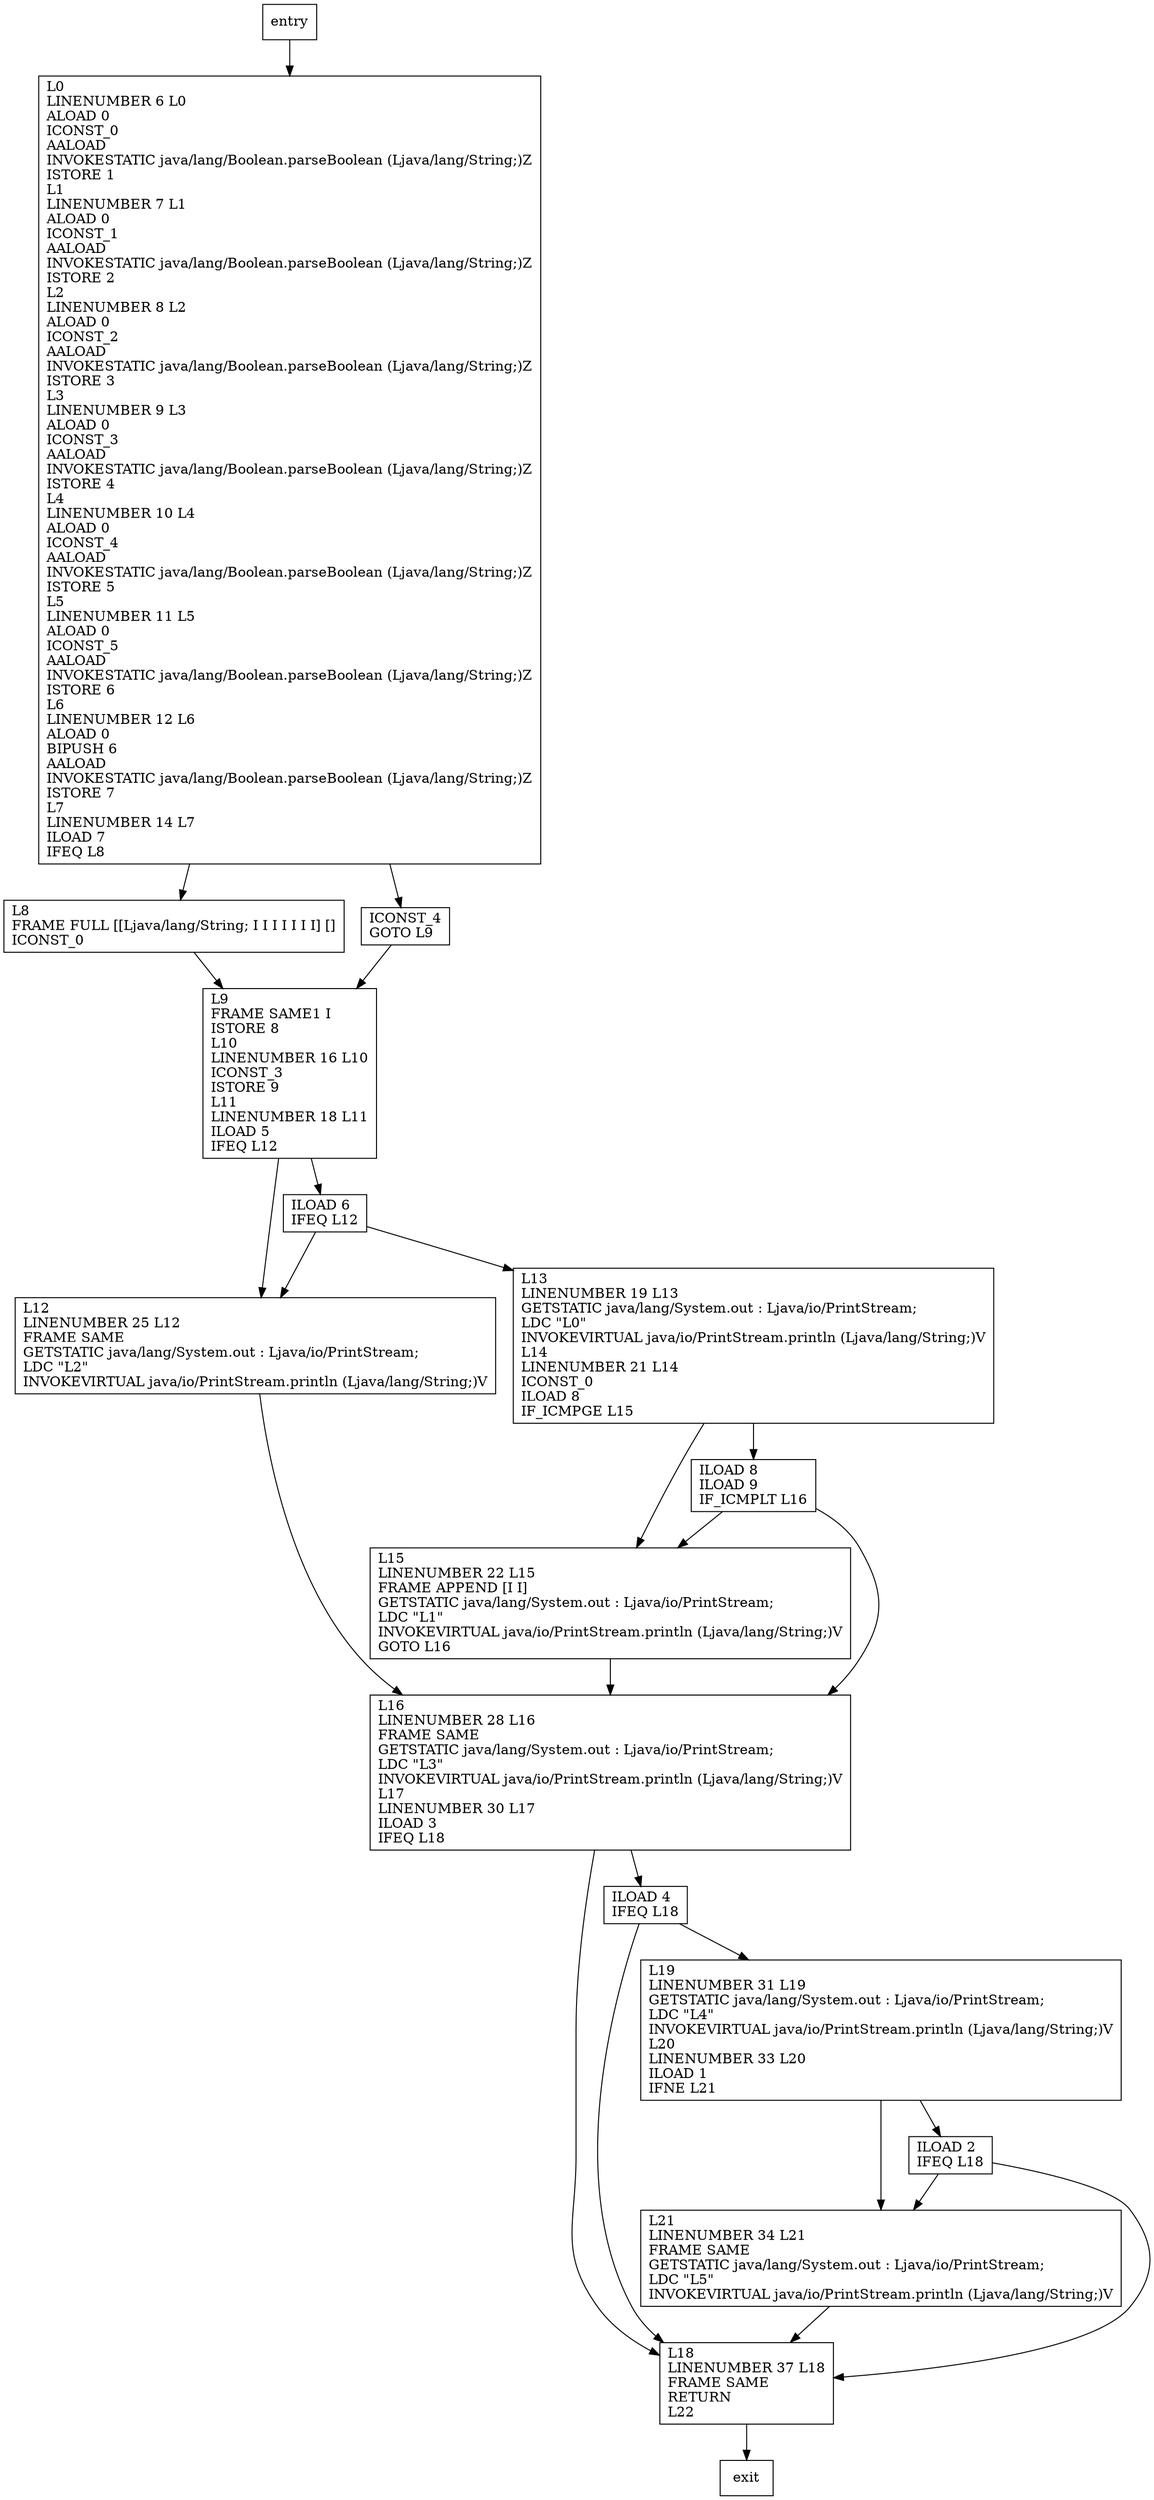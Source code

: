 digraph main {
node [shape=record];
671471369 [label="L8\lFRAME FULL [[Ljava/lang/String; I I I I I I I] []\lICONST_0\l"];
1846501247 [label="L0\lLINENUMBER 6 L0\lALOAD 0\lICONST_0\lAALOAD\lINVOKESTATIC java/lang/Boolean.parseBoolean (Ljava/lang/String;)Z\lISTORE 1\lL1\lLINENUMBER 7 L1\lALOAD 0\lICONST_1\lAALOAD\lINVOKESTATIC java/lang/Boolean.parseBoolean (Ljava/lang/String;)Z\lISTORE 2\lL2\lLINENUMBER 8 L2\lALOAD 0\lICONST_2\lAALOAD\lINVOKESTATIC java/lang/Boolean.parseBoolean (Ljava/lang/String;)Z\lISTORE 3\lL3\lLINENUMBER 9 L3\lALOAD 0\lICONST_3\lAALOAD\lINVOKESTATIC java/lang/Boolean.parseBoolean (Ljava/lang/String;)Z\lISTORE 4\lL4\lLINENUMBER 10 L4\lALOAD 0\lICONST_4\lAALOAD\lINVOKESTATIC java/lang/Boolean.parseBoolean (Ljava/lang/String;)Z\lISTORE 5\lL5\lLINENUMBER 11 L5\lALOAD 0\lICONST_5\lAALOAD\lINVOKESTATIC java/lang/Boolean.parseBoolean (Ljava/lang/String;)Z\lISTORE 6\lL6\lLINENUMBER 12 L6\lALOAD 0\lBIPUSH 6\lAALOAD\lINVOKESTATIC java/lang/Boolean.parseBoolean (Ljava/lang/String;)Z\lISTORE 7\lL7\lLINENUMBER 14 L7\lILOAD 7\lIFEQ L8\l"];
252553541 [label="L15\lLINENUMBER 22 L15\lFRAME APPEND [I I]\lGETSTATIC java/lang/System.out : Ljava/io/PrintStream;\lLDC \"L1\"\lINVOKEVIRTUAL java/io/PrintStream.println (Ljava/lang/String;)V\lGOTO L16\l"];
1014982340 [label="L12\lLINENUMBER 25 L12\lFRAME SAME\lGETSTATIC java/lang/System.out : Ljava/io/PrintStream;\lLDC \"L2\"\lINVOKEVIRTUAL java/io/PrintStream.println (Ljava/lang/String;)V\l"];
977552154 [label="ILOAD 6\lIFEQ L12\l"];
268084911 [label="L18\lLINENUMBER 37 L18\lFRAME SAME\lRETURN\lL22\l"];
829149076 [label="L19\lLINENUMBER 31 L19\lGETSTATIC java/lang/System.out : Ljava/io/PrintStream;\lLDC \"L4\"\lINVOKEVIRTUAL java/io/PrintStream.println (Ljava/lang/String;)V\lL20\lLINENUMBER 33 L20\lILOAD 1\lIFNE L21\l"];
1055096410 [label="ICONST_4\lGOTO L9\l"];
782505238 [label="L9\lFRAME SAME1 I\lISTORE 8\lL10\lLINENUMBER 16 L10\lICONST_3\lISTORE 9\lL11\lLINENUMBER 18 L11\lILOAD 5\lIFEQ L12\l"];
1208203046 [label="L16\lLINENUMBER 28 L16\lFRAME SAME\lGETSTATIC java/lang/System.out : Ljava/io/PrintStream;\lLDC \"L3\"\lINVOKEVIRTUAL java/io/PrintStream.println (Ljava/lang/String;)V\lL17\lLINENUMBER 30 L17\lILOAD 3\lIFEQ L18\l"];
424398527 [label="L13\lLINENUMBER 19 L13\lGETSTATIC java/lang/System.out : Ljava/io/PrintStream;\lLDC \"L0\"\lINVOKEVIRTUAL java/io/PrintStream.println (Ljava/lang/String;)V\lL14\lLINENUMBER 21 L14\lICONST_0\lILOAD 8\lIF_ICMPGE L15\l"];
390689829 [label="ILOAD 8\lILOAD 9\lIF_ICMPLT L16\l"];
1406014249 [label="ILOAD 4\lIFEQ L18\l"];
1041365481 [label="L21\lLINENUMBER 34 L21\lFRAME SAME\lGETSTATIC java/lang/System.out : Ljava/io/PrintStream;\lLDC \"L5\"\lINVOKEVIRTUAL java/io/PrintStream.println (Ljava/lang/String;)V\l"];
1678046232 [label="ILOAD 2\lIFEQ L18\l"];
entry;
exit;
671471369 -> 782505238;
1846501247 -> 671471369;
1846501247 -> 1055096410;
252553541 -> 1208203046;
1014982340 -> 1208203046;
977552154 -> 424398527;
977552154 -> 1014982340;
entry -> 1846501247;
268084911 -> exit;
829149076 -> 1041365481;
829149076 -> 1678046232;
1055096410 -> 782505238;
782505238 -> 977552154;
782505238 -> 1014982340;
1208203046 -> 268084911;
1208203046 -> 1406014249;
424398527 -> 390689829;
424398527 -> 252553541;
390689829 -> 1208203046;
390689829 -> 252553541;
1406014249 -> 268084911;
1406014249 -> 829149076;
1041365481 -> 268084911;
1678046232 -> 268084911;
1678046232 -> 1041365481;
}
